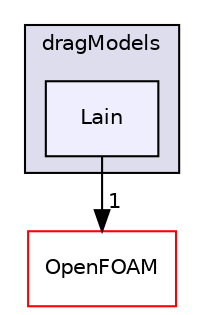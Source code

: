 digraph "src/phaseSystemModels/reactingEulerFoam/interfacialModels/dragModels/Lain" {
  bgcolor=transparent;
  compound=true
  node [ fontsize="10", fontname="Helvetica"];
  edge [ labelfontsize="10", labelfontname="Helvetica"];
  subgraph clusterdir_326a3023cc127b39f379d1d16589515e {
    graph [ bgcolor="#ddddee", pencolor="black", label="dragModels" fontname="Helvetica", fontsize="10", URL="dir_326a3023cc127b39f379d1d16589515e.html"]
  dir_6a5a12ca0eef37d543e22d9f56f39477 [shape=box, label="Lain", style="filled", fillcolor="#eeeeff", pencolor="black", URL="dir_6a5a12ca0eef37d543e22d9f56f39477.html"];
  }
  dir_c5473ff19b20e6ec4dfe5c310b3778a8 [shape=box label="OpenFOAM" color="red" URL="dir_c5473ff19b20e6ec4dfe5c310b3778a8.html"];
  dir_6a5a12ca0eef37d543e22d9f56f39477->dir_c5473ff19b20e6ec4dfe5c310b3778a8 [headlabel="1", labeldistance=1.5 headhref="dir_003102_002151.html"];
}
